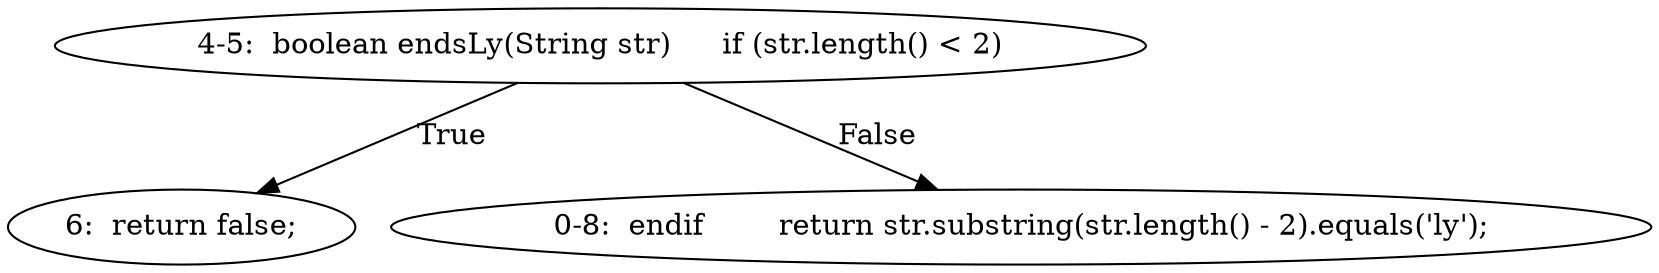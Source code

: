 digraph result_test { 
// graph-vertices
  a1  [label="4-5:  boolean endsLy(String str)	if (str.length() < 2)"]; 
  2  [label="6:  return false;"]; 
  a2  [label="0-8:  endif	return str.substring(str.length() - 2).equals('ly');"]; 
// graph-edges
  a1 -> 2  [label="True"]; 
  a1 -> a2  [label="False"]; 
}